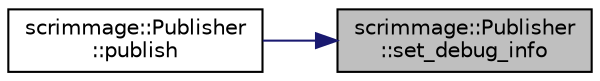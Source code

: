 digraph "scrimmage::Publisher::set_debug_info"
{
 // LATEX_PDF_SIZE
  edge [fontname="Helvetica",fontsize="10",labelfontname="Helvetica",labelfontsize="10"];
  node [fontname="Helvetica",fontsize="10",shape=record];
  rankdir="RL";
  Node1 [label="scrimmage::Publisher\l::set_debug_info",height=0.2,width=0.4,color="black", fillcolor="grey75", style="filled", fontcolor="black",tooltip=" "];
  Node1 -> Node2 [dir="back",color="midnightblue",fontsize="10",style="solid",fontname="Helvetica"];
  Node2 [label="scrimmage::Publisher\l::publish",height=0.2,width=0.4,color="black", fillcolor="white", style="filled",URL="$classscrimmage_1_1Publisher.html#a640df6f51c7c94ab98ff8502232395ea",tooltip=" "];
}
